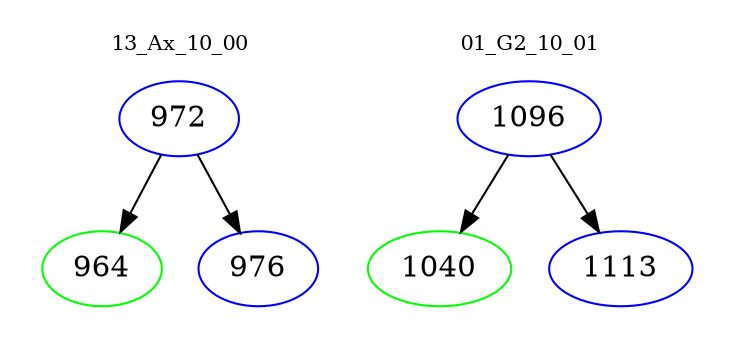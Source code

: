 digraph{
subgraph cluster_0 {
color = white
label = "13_Ax_10_00";
fontsize=10;
T0_972 [label="972", color="blue"]
T0_972 -> T0_964 [color="black"]
T0_964 [label="964", color="green"]
T0_972 -> T0_976 [color="black"]
T0_976 [label="976", color="blue"]
}
subgraph cluster_1 {
color = white
label = "01_G2_10_01";
fontsize=10;
T1_1096 [label="1096", color="blue"]
T1_1096 -> T1_1040 [color="black"]
T1_1040 [label="1040", color="green"]
T1_1096 -> T1_1113 [color="black"]
T1_1113 [label="1113", color="blue"]
}
}
